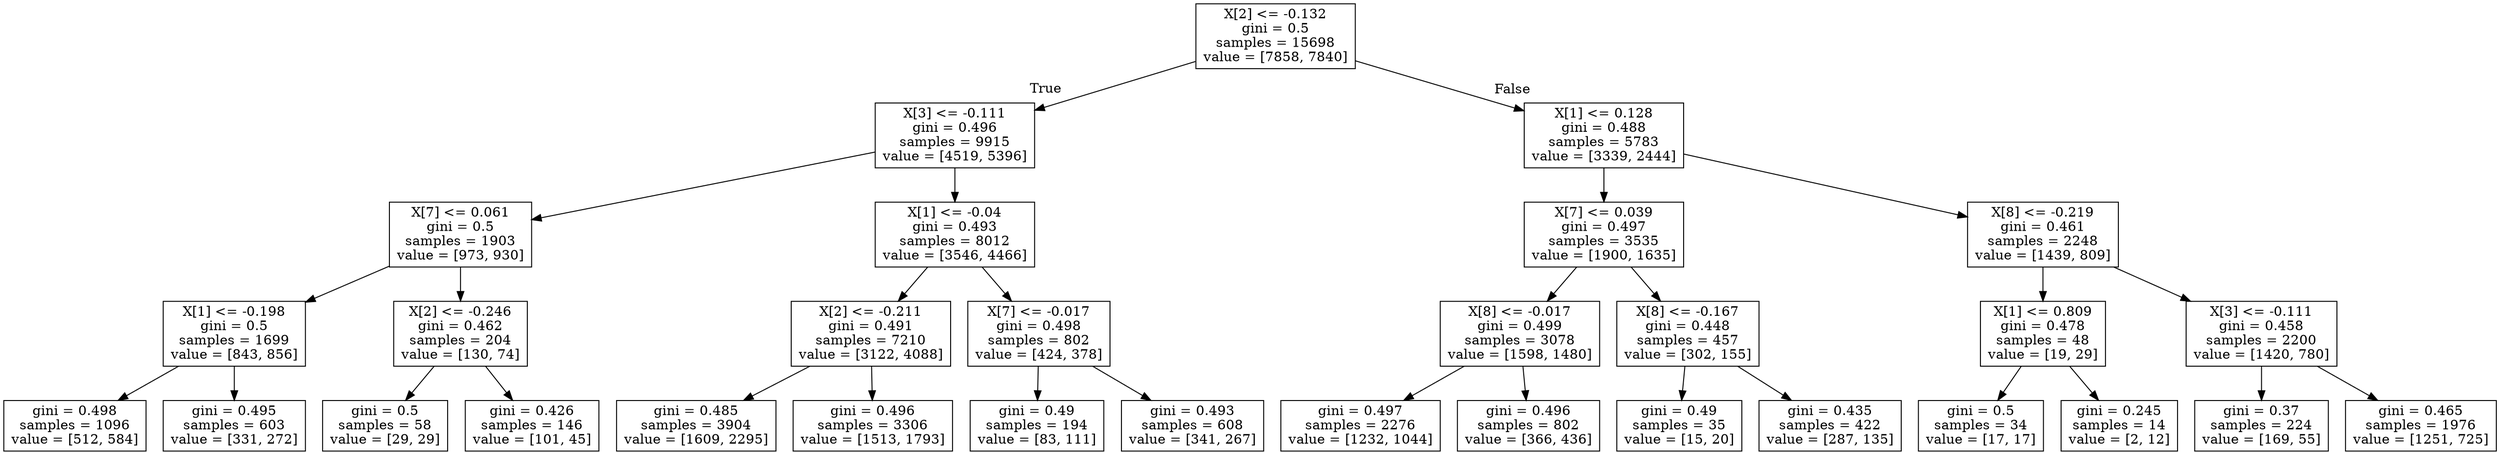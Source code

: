 digraph Tree {
node [shape=box] ;
0 [label="X[2] <= -0.132\ngini = 0.5\nsamples = 15698\nvalue = [7858, 7840]"] ;
1 [label="X[3] <= -0.111\ngini = 0.496\nsamples = 9915\nvalue = [4519, 5396]"] ;
0 -> 1 [labeldistance=2.5, labelangle=45, headlabel="True"] ;
2 [label="X[7] <= 0.061\ngini = 0.5\nsamples = 1903\nvalue = [973, 930]"] ;
1 -> 2 ;
3 [label="X[1] <= -0.198\ngini = 0.5\nsamples = 1699\nvalue = [843, 856]"] ;
2 -> 3 ;
4 [label="gini = 0.498\nsamples = 1096\nvalue = [512, 584]"] ;
3 -> 4 ;
5 [label="gini = 0.495\nsamples = 603\nvalue = [331, 272]"] ;
3 -> 5 ;
6 [label="X[2] <= -0.246\ngini = 0.462\nsamples = 204\nvalue = [130, 74]"] ;
2 -> 6 ;
7 [label="gini = 0.5\nsamples = 58\nvalue = [29, 29]"] ;
6 -> 7 ;
8 [label="gini = 0.426\nsamples = 146\nvalue = [101, 45]"] ;
6 -> 8 ;
9 [label="X[1] <= -0.04\ngini = 0.493\nsamples = 8012\nvalue = [3546, 4466]"] ;
1 -> 9 ;
10 [label="X[2] <= -0.211\ngini = 0.491\nsamples = 7210\nvalue = [3122, 4088]"] ;
9 -> 10 ;
11 [label="gini = 0.485\nsamples = 3904\nvalue = [1609, 2295]"] ;
10 -> 11 ;
12 [label="gini = 0.496\nsamples = 3306\nvalue = [1513, 1793]"] ;
10 -> 12 ;
13 [label="X[7] <= -0.017\ngini = 0.498\nsamples = 802\nvalue = [424, 378]"] ;
9 -> 13 ;
14 [label="gini = 0.49\nsamples = 194\nvalue = [83, 111]"] ;
13 -> 14 ;
15 [label="gini = 0.493\nsamples = 608\nvalue = [341, 267]"] ;
13 -> 15 ;
16 [label="X[1] <= 0.128\ngini = 0.488\nsamples = 5783\nvalue = [3339, 2444]"] ;
0 -> 16 [labeldistance=2.5, labelangle=-45, headlabel="False"] ;
17 [label="X[7] <= 0.039\ngini = 0.497\nsamples = 3535\nvalue = [1900, 1635]"] ;
16 -> 17 ;
18 [label="X[8] <= -0.017\ngini = 0.499\nsamples = 3078\nvalue = [1598, 1480]"] ;
17 -> 18 ;
19 [label="gini = 0.497\nsamples = 2276\nvalue = [1232, 1044]"] ;
18 -> 19 ;
20 [label="gini = 0.496\nsamples = 802\nvalue = [366, 436]"] ;
18 -> 20 ;
21 [label="X[8] <= -0.167\ngini = 0.448\nsamples = 457\nvalue = [302, 155]"] ;
17 -> 21 ;
22 [label="gini = 0.49\nsamples = 35\nvalue = [15, 20]"] ;
21 -> 22 ;
23 [label="gini = 0.435\nsamples = 422\nvalue = [287, 135]"] ;
21 -> 23 ;
24 [label="X[8] <= -0.219\ngini = 0.461\nsamples = 2248\nvalue = [1439, 809]"] ;
16 -> 24 ;
25 [label="X[1] <= 0.809\ngini = 0.478\nsamples = 48\nvalue = [19, 29]"] ;
24 -> 25 ;
26 [label="gini = 0.5\nsamples = 34\nvalue = [17, 17]"] ;
25 -> 26 ;
27 [label="gini = 0.245\nsamples = 14\nvalue = [2, 12]"] ;
25 -> 27 ;
28 [label="X[3] <= -0.111\ngini = 0.458\nsamples = 2200\nvalue = [1420, 780]"] ;
24 -> 28 ;
29 [label="gini = 0.37\nsamples = 224\nvalue = [169, 55]"] ;
28 -> 29 ;
30 [label="gini = 0.465\nsamples = 1976\nvalue = [1251, 725]"] ;
28 -> 30 ;
}